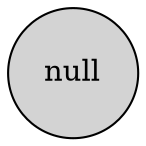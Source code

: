 digraph {
	rankdir = LR;
	ordering = out;
	edge [arrowsize=0.4,fontsize=10]
	node4557019C [label="",style=filled,fillcolor=lightgrey,shape=circle,width=.1,height=.1];
//------leaves------
	node4557019C [label="null",shape=point,style=filled,fillcolor=lightgrey,shape=circle,width=.07,height=.07]
//------internal nodes------
//------edges------
}
